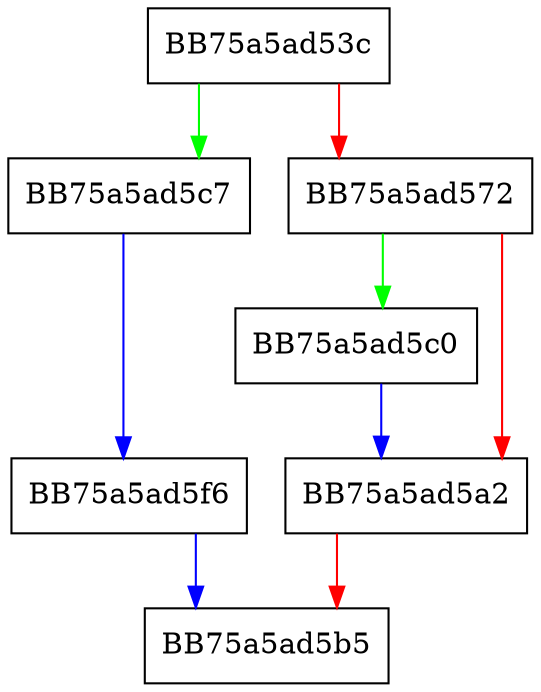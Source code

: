 digraph GetContext {
  node [shape="box"];
  graph [splines=ortho];
  BB75a5ad53c -> BB75a5ad5c7 [color="green"];
  BB75a5ad53c -> BB75a5ad572 [color="red"];
  BB75a5ad572 -> BB75a5ad5c0 [color="green"];
  BB75a5ad572 -> BB75a5ad5a2 [color="red"];
  BB75a5ad5a2 -> BB75a5ad5b5 [color="red"];
  BB75a5ad5c0 -> BB75a5ad5a2 [color="blue"];
  BB75a5ad5c7 -> BB75a5ad5f6 [color="blue"];
  BB75a5ad5f6 -> BB75a5ad5b5 [color="blue"];
}